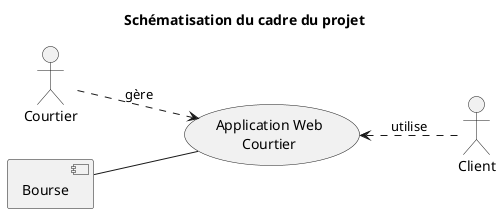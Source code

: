 @startuml

title Schématisation du cadre du projet

left to right direction
actor :Courtier:
actor :Client:

Courtier ..> (Application Web\nCourtier) : gère
[Bourse] --  (Application Web\nCourtier)
 (Application Web\nCourtier) <.. Client : utilise

@enduml
